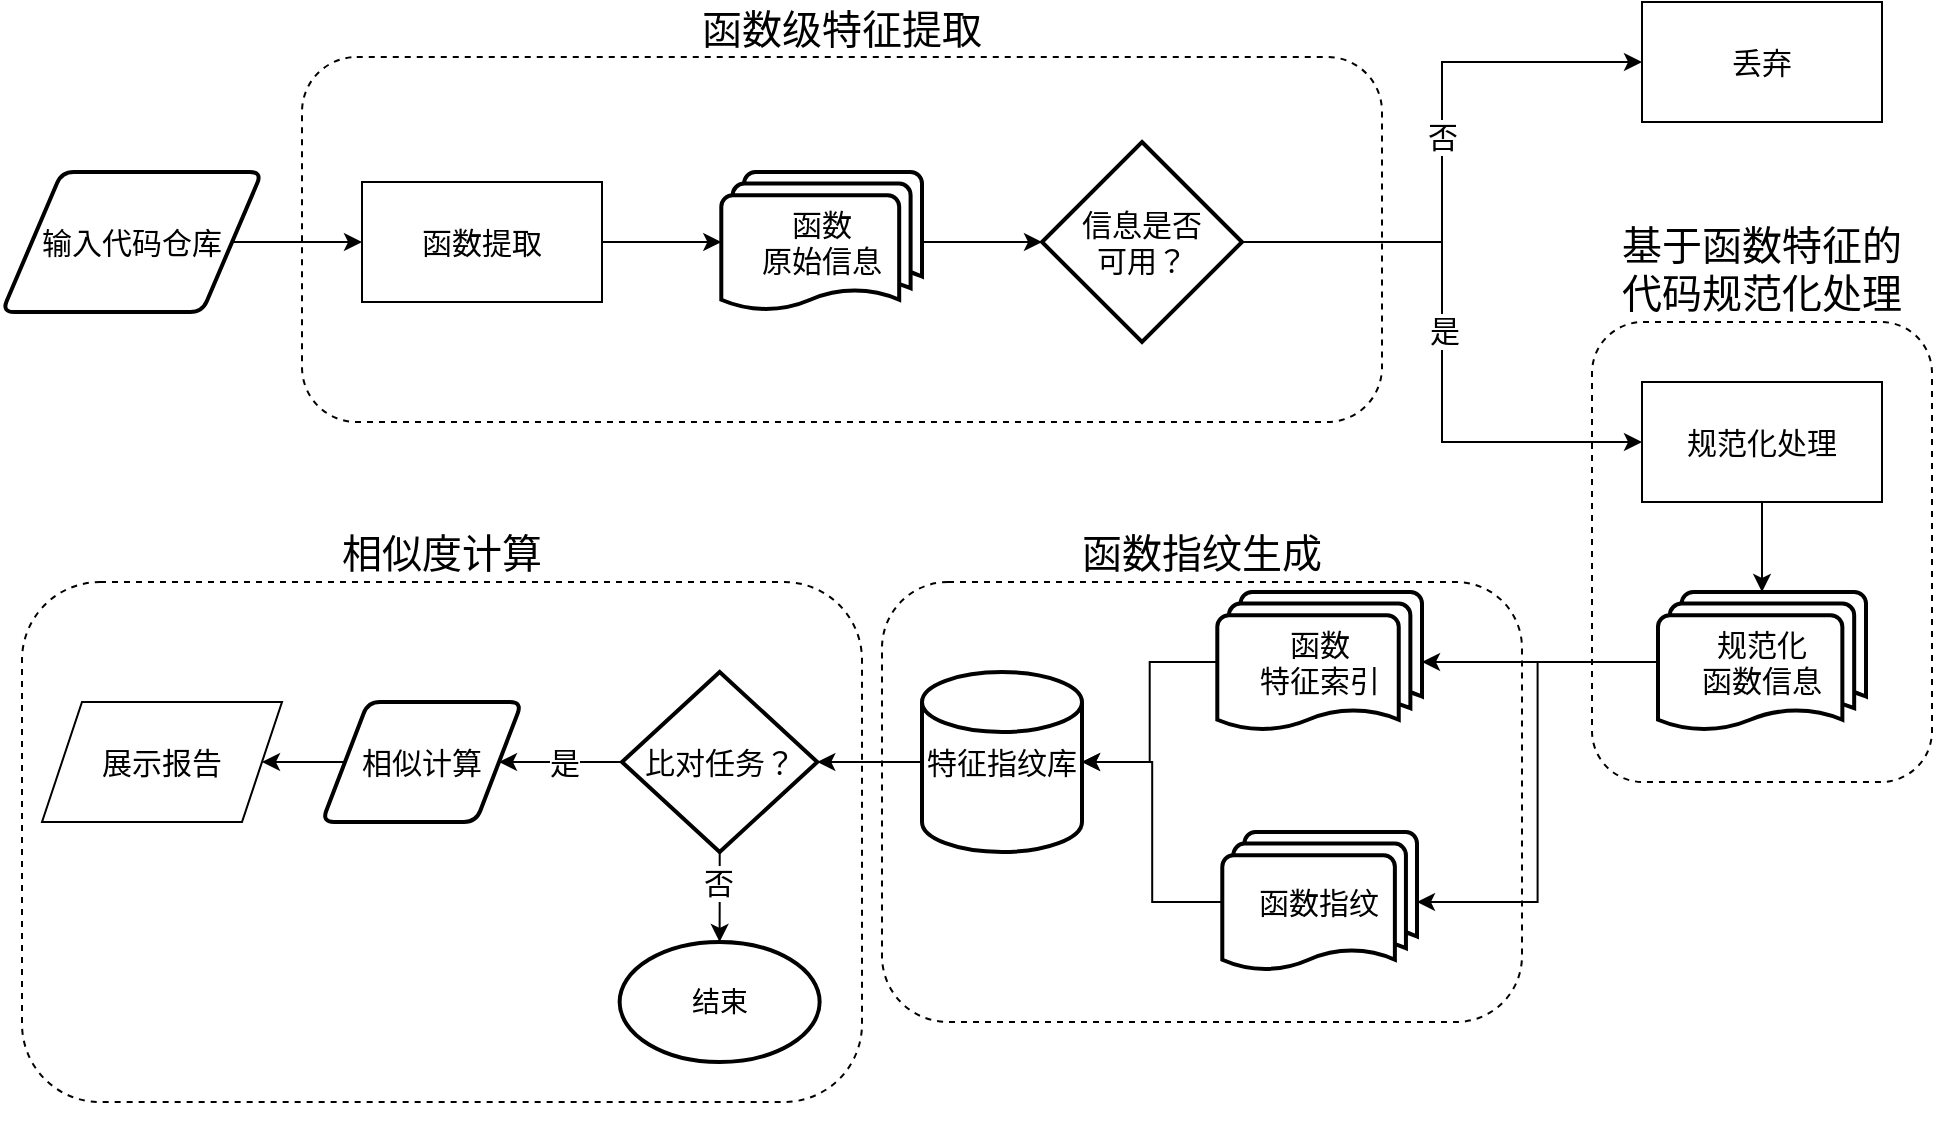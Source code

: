 <mxfile version="21.2.1" type="github">
  <diagram id="C5RBs43oDa-KdzZeNtuy" name="Page-1">
    <mxGraphModel dx="1422" dy="739" grid="1" gridSize="10" guides="1" tooltips="1" connect="1" arrows="1" fold="1" page="1" pageScale="1" pageWidth="827" pageHeight="1169" math="0" shadow="0">
      <root>
        <mxCell id="WIyWlLk6GJQsqaUBKTNV-0" />
        <mxCell id="WIyWlLk6GJQsqaUBKTNV-1" parent="WIyWlLk6GJQsqaUBKTNV-0" />
        <mxCell id="J6PYQGmqgoXdGIrogREs-5" value="相似度计算" style="rounded=1;whiteSpace=wrap;html=1;dashed=1;fontSize=20;labelPosition=center;verticalLabelPosition=top;align=center;verticalAlign=bottom;" parent="WIyWlLk6GJQsqaUBKTNV-1" vertex="1">
          <mxGeometry y="460" width="420" height="260" as="geometry" />
        </mxCell>
        <mxCell id="J6PYQGmqgoXdGIrogREs-4" value="函数指纹生成" style="rounded=1;whiteSpace=wrap;html=1;dashed=1;fontSize=20;labelPosition=center;verticalLabelPosition=top;align=center;verticalAlign=bottom;" parent="WIyWlLk6GJQsqaUBKTNV-1" vertex="1">
          <mxGeometry x="430" y="460" width="320" height="220" as="geometry" />
        </mxCell>
        <mxCell id="J6PYQGmqgoXdGIrogREs-1" value="基于函数特征的&lt;br&gt;代码规范化处理&lt;span style=&quot;font-size: medium;&quot;&gt;&lt;/span&gt;" style="rounded=1;html=1;dashed=1;fontSize=20;labelPosition=center;verticalLabelPosition=top;align=center;verticalAlign=bottom;horizontal=1;whiteSpace=wrap;" parent="WIyWlLk6GJQsqaUBKTNV-1" vertex="1">
          <mxGeometry x="785" y="330" width="170" height="230" as="geometry" />
        </mxCell>
        <mxCell id="J6PYQGmqgoXdGIrogREs-0" value="函数级特征提取&lt;span style=&quot;font-size: medium; text-align: start;&quot;&gt;&lt;/span&gt;" style="rounded=1;whiteSpace=wrap;html=1;dashed=1;labelPosition=center;verticalLabelPosition=top;align=center;verticalAlign=bottom;fontSize=20;" parent="WIyWlLk6GJQsqaUBKTNV-1" vertex="1">
          <mxGeometry x="140" y="197.5" width="540" height="182.5" as="geometry" />
        </mxCell>
        <mxCell id="AKl1cT7ckRawadSQ2MN6-16" style="edgeStyle=orthogonalEdgeStyle;rounded=0;orthogonalLoop=1;jettySize=auto;html=1;entryX=0;entryY=0.5;entryDx=0;entryDy=0;entryPerimeter=0;" parent="WIyWlLk6GJQsqaUBKTNV-1" source="AKl1cT7ckRawadSQ2MN6-8" target="AKl1cT7ckRawadSQ2MN6-14" edge="1">
          <mxGeometry relative="1" as="geometry" />
        </mxCell>
        <mxCell id="AKl1cT7ckRawadSQ2MN6-8" value="函数&lt;br&gt;原始信息" style="strokeWidth=2;html=1;shape=mxgraph.flowchart.multi-document;whiteSpace=wrap;fontSize=15;" parent="WIyWlLk6GJQsqaUBKTNV-1" vertex="1">
          <mxGeometry x="349.65" y="255" width="100.35" height="70" as="geometry" />
        </mxCell>
        <mxCell id="AKl1cT7ckRawadSQ2MN6-59" style="edgeStyle=orthogonalEdgeStyle;rounded=0;orthogonalLoop=1;jettySize=auto;html=1;entryX=0;entryY=0.5;entryDx=0;entryDy=0;" parent="WIyWlLk6GJQsqaUBKTNV-1" source="AKl1cT7ckRawadSQ2MN6-14" target="AKl1cT7ckRawadSQ2MN6-58" edge="1">
          <mxGeometry relative="1" as="geometry">
            <Array as="points">
              <mxPoint x="710" y="290" />
              <mxPoint x="710" y="200" />
            </Array>
          </mxGeometry>
        </mxCell>
        <mxCell id="AKl1cT7ckRawadSQ2MN6-62" value="否" style="edgeLabel;html=1;align=center;verticalAlign=middle;resizable=0;points=[];fontSize=15;" parent="AKl1cT7ckRawadSQ2MN6-59" vertex="1" connectable="0">
          <mxGeometry x="0.192" relative="1" as="geometry">
            <mxPoint y="20" as="offset" />
          </mxGeometry>
        </mxCell>
        <mxCell id="AKl1cT7ckRawadSQ2MN6-61" style="edgeStyle=orthogonalEdgeStyle;rounded=0;orthogonalLoop=1;jettySize=auto;html=1;entryX=0;entryY=0.5;entryDx=0;entryDy=0;" parent="WIyWlLk6GJQsqaUBKTNV-1" source="AKl1cT7ckRawadSQ2MN6-14" target="AKl1cT7ckRawadSQ2MN6-60" edge="1">
          <mxGeometry relative="1" as="geometry">
            <Array as="points">
              <mxPoint x="710" y="290" />
              <mxPoint x="710" y="390" />
            </Array>
          </mxGeometry>
        </mxCell>
        <mxCell id="AKl1cT7ckRawadSQ2MN6-63" value="是" style="edgeLabel;html=1;align=center;verticalAlign=middle;resizable=0;points=[];fontSize=15;" parent="AKl1cT7ckRawadSQ2MN6-61" vertex="1" connectable="0">
          <mxGeometry x="-0.041" y="1" relative="1" as="geometry">
            <mxPoint as="offset" />
          </mxGeometry>
        </mxCell>
        <mxCell id="AKl1cT7ckRawadSQ2MN6-14" value="信息是否&lt;br style=&quot;font-size: 15px;&quot;&gt;可用？" style="strokeWidth=2;html=1;shape=mxgraph.flowchart.decision;whiteSpace=wrap;fontSize=15;" parent="WIyWlLk6GJQsqaUBKTNV-1" vertex="1">
          <mxGeometry x="510" y="240" width="100" height="100" as="geometry" />
        </mxCell>
        <mxCell id="J6PYQGmqgoXdGIrogREs-2" style="edgeStyle=orthogonalEdgeStyle;rounded=0;orthogonalLoop=1;jettySize=auto;html=1;entryX=1;entryY=0.5;entryDx=0;entryDy=0;entryPerimeter=0;fontSize=20;" parent="WIyWlLk6GJQsqaUBKTNV-1" source="AKl1cT7ckRawadSQ2MN6-20" target="AKl1cT7ckRawadSQ2MN6-26" edge="1">
          <mxGeometry relative="1" as="geometry" />
        </mxCell>
        <mxCell id="BrTzdjjx7lYkCBzID5xj-0" style="edgeStyle=orthogonalEdgeStyle;rounded=0;orthogonalLoop=1;jettySize=auto;html=1;entryX=1;entryY=0.5;entryDx=0;entryDy=0;entryPerimeter=0;" edge="1" parent="WIyWlLk6GJQsqaUBKTNV-1" source="AKl1cT7ckRawadSQ2MN6-20" target="AKl1cT7ckRawadSQ2MN6-24">
          <mxGeometry relative="1" as="geometry" />
        </mxCell>
        <mxCell id="AKl1cT7ckRawadSQ2MN6-20" value="规范化&lt;br&gt;函数信息" style="strokeWidth=2;html=1;shape=mxgraph.flowchart.multi-document;whiteSpace=wrap;fontSize=15;" parent="WIyWlLk6GJQsqaUBKTNV-1" vertex="1">
          <mxGeometry x="818" y="465" width="104" height="70" as="geometry" />
        </mxCell>
        <mxCell id="AKl1cT7ckRawadSQ2MN6-83" style="edgeStyle=orthogonalEdgeStyle;rounded=0;orthogonalLoop=1;jettySize=auto;html=1;entryX=1;entryY=0.5;entryDx=0;entryDy=0;entryPerimeter=0;" parent="WIyWlLk6GJQsqaUBKTNV-1" source="AKl1cT7ckRawadSQ2MN6-24" target="AKl1cT7ckRawadSQ2MN6-28" edge="1">
          <mxGeometry relative="1" as="geometry" />
        </mxCell>
        <mxCell id="AKl1cT7ckRawadSQ2MN6-24" value="函数指纹" style="strokeWidth=2;html=1;shape=mxgraph.flowchart.multi-document;whiteSpace=wrap;fontSize=15;" parent="WIyWlLk6GJQsqaUBKTNV-1" vertex="1">
          <mxGeometry x="600.15" y="585" width="97.35" height="70" as="geometry" />
        </mxCell>
        <mxCell id="AKl1cT7ckRawadSQ2MN6-84" style="edgeStyle=orthogonalEdgeStyle;rounded=0;orthogonalLoop=1;jettySize=auto;html=1;entryX=1;entryY=0.5;entryDx=0;entryDy=0;entryPerimeter=0;" parent="WIyWlLk6GJQsqaUBKTNV-1" source="AKl1cT7ckRawadSQ2MN6-26" target="AKl1cT7ckRawadSQ2MN6-28" edge="1">
          <mxGeometry relative="1" as="geometry" />
        </mxCell>
        <mxCell id="AKl1cT7ckRawadSQ2MN6-26" value="函数&lt;br&gt;特征索引" style="strokeWidth=2;html=1;shape=mxgraph.flowchart.multi-document;whiteSpace=wrap;fontSize=15;" parent="WIyWlLk6GJQsqaUBKTNV-1" vertex="1">
          <mxGeometry x="597.65" y="465" width="102.35" height="70" as="geometry" />
        </mxCell>
        <mxCell id="AKl1cT7ckRawadSQ2MN6-94" value="" style="edgeStyle=orthogonalEdgeStyle;rounded=0;orthogonalLoop=1;jettySize=auto;html=1;" parent="WIyWlLk6GJQsqaUBKTNV-1" source="AKl1cT7ckRawadSQ2MN6-28" target="AKl1cT7ckRawadSQ2MN6-31" edge="1">
          <mxGeometry relative="1" as="geometry" />
        </mxCell>
        <mxCell id="AKl1cT7ckRawadSQ2MN6-28" value="特征指纹库" style="strokeWidth=2;html=1;shape=mxgraph.flowchart.database;whiteSpace=wrap;fontSize=15;" parent="WIyWlLk6GJQsqaUBKTNV-1" vertex="1">
          <mxGeometry x="450" y="505" width="80" height="90" as="geometry" />
        </mxCell>
        <mxCell id="AKl1cT7ckRawadSQ2MN6-97" value="" style="edgeStyle=orthogonalEdgeStyle;rounded=0;orthogonalLoop=1;jettySize=auto;html=1;" parent="WIyWlLk6GJQsqaUBKTNV-1" source="AKl1cT7ckRawadSQ2MN6-31" target="AKl1cT7ckRawadSQ2MN6-38" edge="1">
          <mxGeometry relative="1" as="geometry" />
        </mxCell>
        <mxCell id="AKl1cT7ckRawadSQ2MN6-101" value="是" style="edgeLabel;html=1;align=center;verticalAlign=middle;resizable=0;points=[];fontSize=15;" parent="AKl1cT7ckRawadSQ2MN6-97" vertex="1" connectable="0">
          <mxGeometry x="-0.317" y="-2" relative="1" as="geometry">
            <mxPoint x="-8" y="2" as="offset" />
          </mxGeometry>
        </mxCell>
        <mxCell id="AKl1cT7ckRawadSQ2MN6-98" value="" style="edgeStyle=orthogonalEdgeStyle;rounded=0;orthogonalLoop=1;jettySize=auto;html=1;" parent="WIyWlLk6GJQsqaUBKTNV-1" source="AKl1cT7ckRawadSQ2MN6-31" target="AKl1cT7ckRawadSQ2MN6-52" edge="1">
          <mxGeometry relative="1" as="geometry" />
        </mxCell>
        <mxCell id="AKl1cT7ckRawadSQ2MN6-102" value="否" style="edgeLabel;html=1;align=center;verticalAlign=middle;resizable=0;points=[];fontSize=15;" parent="AKl1cT7ckRawadSQ2MN6-98" vertex="1" connectable="0">
          <mxGeometry x="-0.36" y="-1" relative="1" as="geometry">
            <mxPoint as="offset" />
          </mxGeometry>
        </mxCell>
        <mxCell id="AKl1cT7ckRawadSQ2MN6-31" value="比对任务？" style="strokeWidth=2;html=1;shape=mxgraph.flowchart.decision;whiteSpace=wrap;fontSize=15;" parent="WIyWlLk6GJQsqaUBKTNV-1" vertex="1">
          <mxGeometry x="300" y="505" width="97.65" height="90" as="geometry" />
        </mxCell>
        <mxCell id="AKl1cT7ckRawadSQ2MN6-100" style="edgeStyle=orthogonalEdgeStyle;rounded=0;orthogonalLoop=1;jettySize=auto;html=1;" parent="WIyWlLk6GJQsqaUBKTNV-1" source="AKl1cT7ckRawadSQ2MN6-38" target="AKl1cT7ckRawadSQ2MN6-99" edge="1">
          <mxGeometry relative="1" as="geometry" />
        </mxCell>
        <mxCell id="AKl1cT7ckRawadSQ2MN6-38" value="相似计算" style="shape=parallelogram;html=1;strokeWidth=2;perimeter=parallelogramPerimeter;whiteSpace=wrap;rounded=1;arcSize=12;size=0.23;fontSize=15;" parent="WIyWlLk6GJQsqaUBKTNV-1" vertex="1">
          <mxGeometry x="150" y="520" width="100" height="60" as="geometry" />
        </mxCell>
        <mxCell id="AKl1cT7ckRawadSQ2MN6-52" value="结束" style="strokeWidth=2;html=1;shape=mxgraph.flowchart.start_1;whiteSpace=wrap;fontSize=14;" parent="WIyWlLk6GJQsqaUBKTNV-1" vertex="1">
          <mxGeometry x="298.82" y="640" width="100" height="60" as="geometry" />
        </mxCell>
        <mxCell id="AKl1cT7ckRawadSQ2MN6-57" style="edgeStyle=orthogonalEdgeStyle;rounded=0;orthogonalLoop=1;jettySize=auto;html=1;entryX=0;entryY=0.5;entryDx=0;entryDy=0;entryPerimeter=0;" parent="WIyWlLk6GJQsqaUBKTNV-1" source="AKl1cT7ckRawadSQ2MN6-55" target="AKl1cT7ckRawadSQ2MN6-8" edge="1">
          <mxGeometry relative="1" as="geometry" />
        </mxCell>
        <mxCell id="AKl1cT7ckRawadSQ2MN6-55" value="函数提取" style="rounded=0;whiteSpace=wrap;html=1;fontSize=15;" parent="WIyWlLk6GJQsqaUBKTNV-1" vertex="1">
          <mxGeometry x="170.0" y="260" width="120" height="60" as="geometry" />
        </mxCell>
        <mxCell id="AKl1cT7ckRawadSQ2MN6-58" value="丢弃" style="rounded=0;whiteSpace=wrap;html=1;fontSize=15;" parent="WIyWlLk6GJQsqaUBKTNV-1" vertex="1">
          <mxGeometry x="810" y="170" width="120" height="60" as="geometry" />
        </mxCell>
        <mxCell id="AKl1cT7ckRawadSQ2MN6-78" value="" style="edgeStyle=orthogonalEdgeStyle;rounded=0;orthogonalLoop=1;jettySize=auto;html=1;" parent="WIyWlLk6GJQsqaUBKTNV-1" source="AKl1cT7ckRawadSQ2MN6-60" target="AKl1cT7ckRawadSQ2MN6-20" edge="1">
          <mxGeometry relative="1" as="geometry" />
        </mxCell>
        <mxCell id="AKl1cT7ckRawadSQ2MN6-60" value="规范化处理" style="rounded=0;whiteSpace=wrap;html=1;fontSize=15;" parent="WIyWlLk6GJQsqaUBKTNV-1" vertex="1">
          <mxGeometry x="810" y="360" width="120" height="60" as="geometry" />
        </mxCell>
        <mxCell id="D8L2eA_KIZEA0BS1e2QN-0" style="edgeStyle=orthogonalEdgeStyle;rounded=0;orthogonalLoop=1;jettySize=auto;html=1;exitX=1;exitY=0.5;exitDx=0;exitDy=0;entryX=0;entryY=0.5;entryDx=0;entryDy=0;" parent="WIyWlLk6GJQsqaUBKTNV-1" source="AKl1cT7ckRawadSQ2MN6-69" target="AKl1cT7ckRawadSQ2MN6-55" edge="1">
          <mxGeometry relative="1" as="geometry" />
        </mxCell>
        <mxCell id="AKl1cT7ckRawadSQ2MN6-69" value="输入代码仓库" style="shape=parallelogram;html=1;strokeWidth=2;perimeter=parallelogramPerimeter;whiteSpace=wrap;rounded=1;arcSize=12;size=0.23;fontSize=15;" parent="WIyWlLk6GJQsqaUBKTNV-1" vertex="1">
          <mxGeometry x="-10" y="255" width="130" height="70" as="geometry" />
        </mxCell>
        <mxCell id="AKl1cT7ckRawadSQ2MN6-99" value="展示报告" style="shape=parallelogram;perimeter=parallelogramPerimeter;whiteSpace=wrap;html=1;fixedSize=1;fontSize=15;" parent="WIyWlLk6GJQsqaUBKTNV-1" vertex="1">
          <mxGeometry x="10" y="520" width="120" height="60" as="geometry" />
        </mxCell>
        <mxCell id="J6PYQGmqgoXdGIrogREs-6" style="edgeStyle=orthogonalEdgeStyle;rounded=0;orthogonalLoop=1;jettySize=auto;html=1;exitX=0.5;exitY=1;exitDx=0;exitDy=0;fontSize=20;" parent="WIyWlLk6GJQsqaUBKTNV-1" source="J6PYQGmqgoXdGIrogREs-5" target="J6PYQGmqgoXdGIrogREs-5" edge="1">
          <mxGeometry relative="1" as="geometry" />
        </mxCell>
      </root>
    </mxGraphModel>
  </diagram>
</mxfile>
